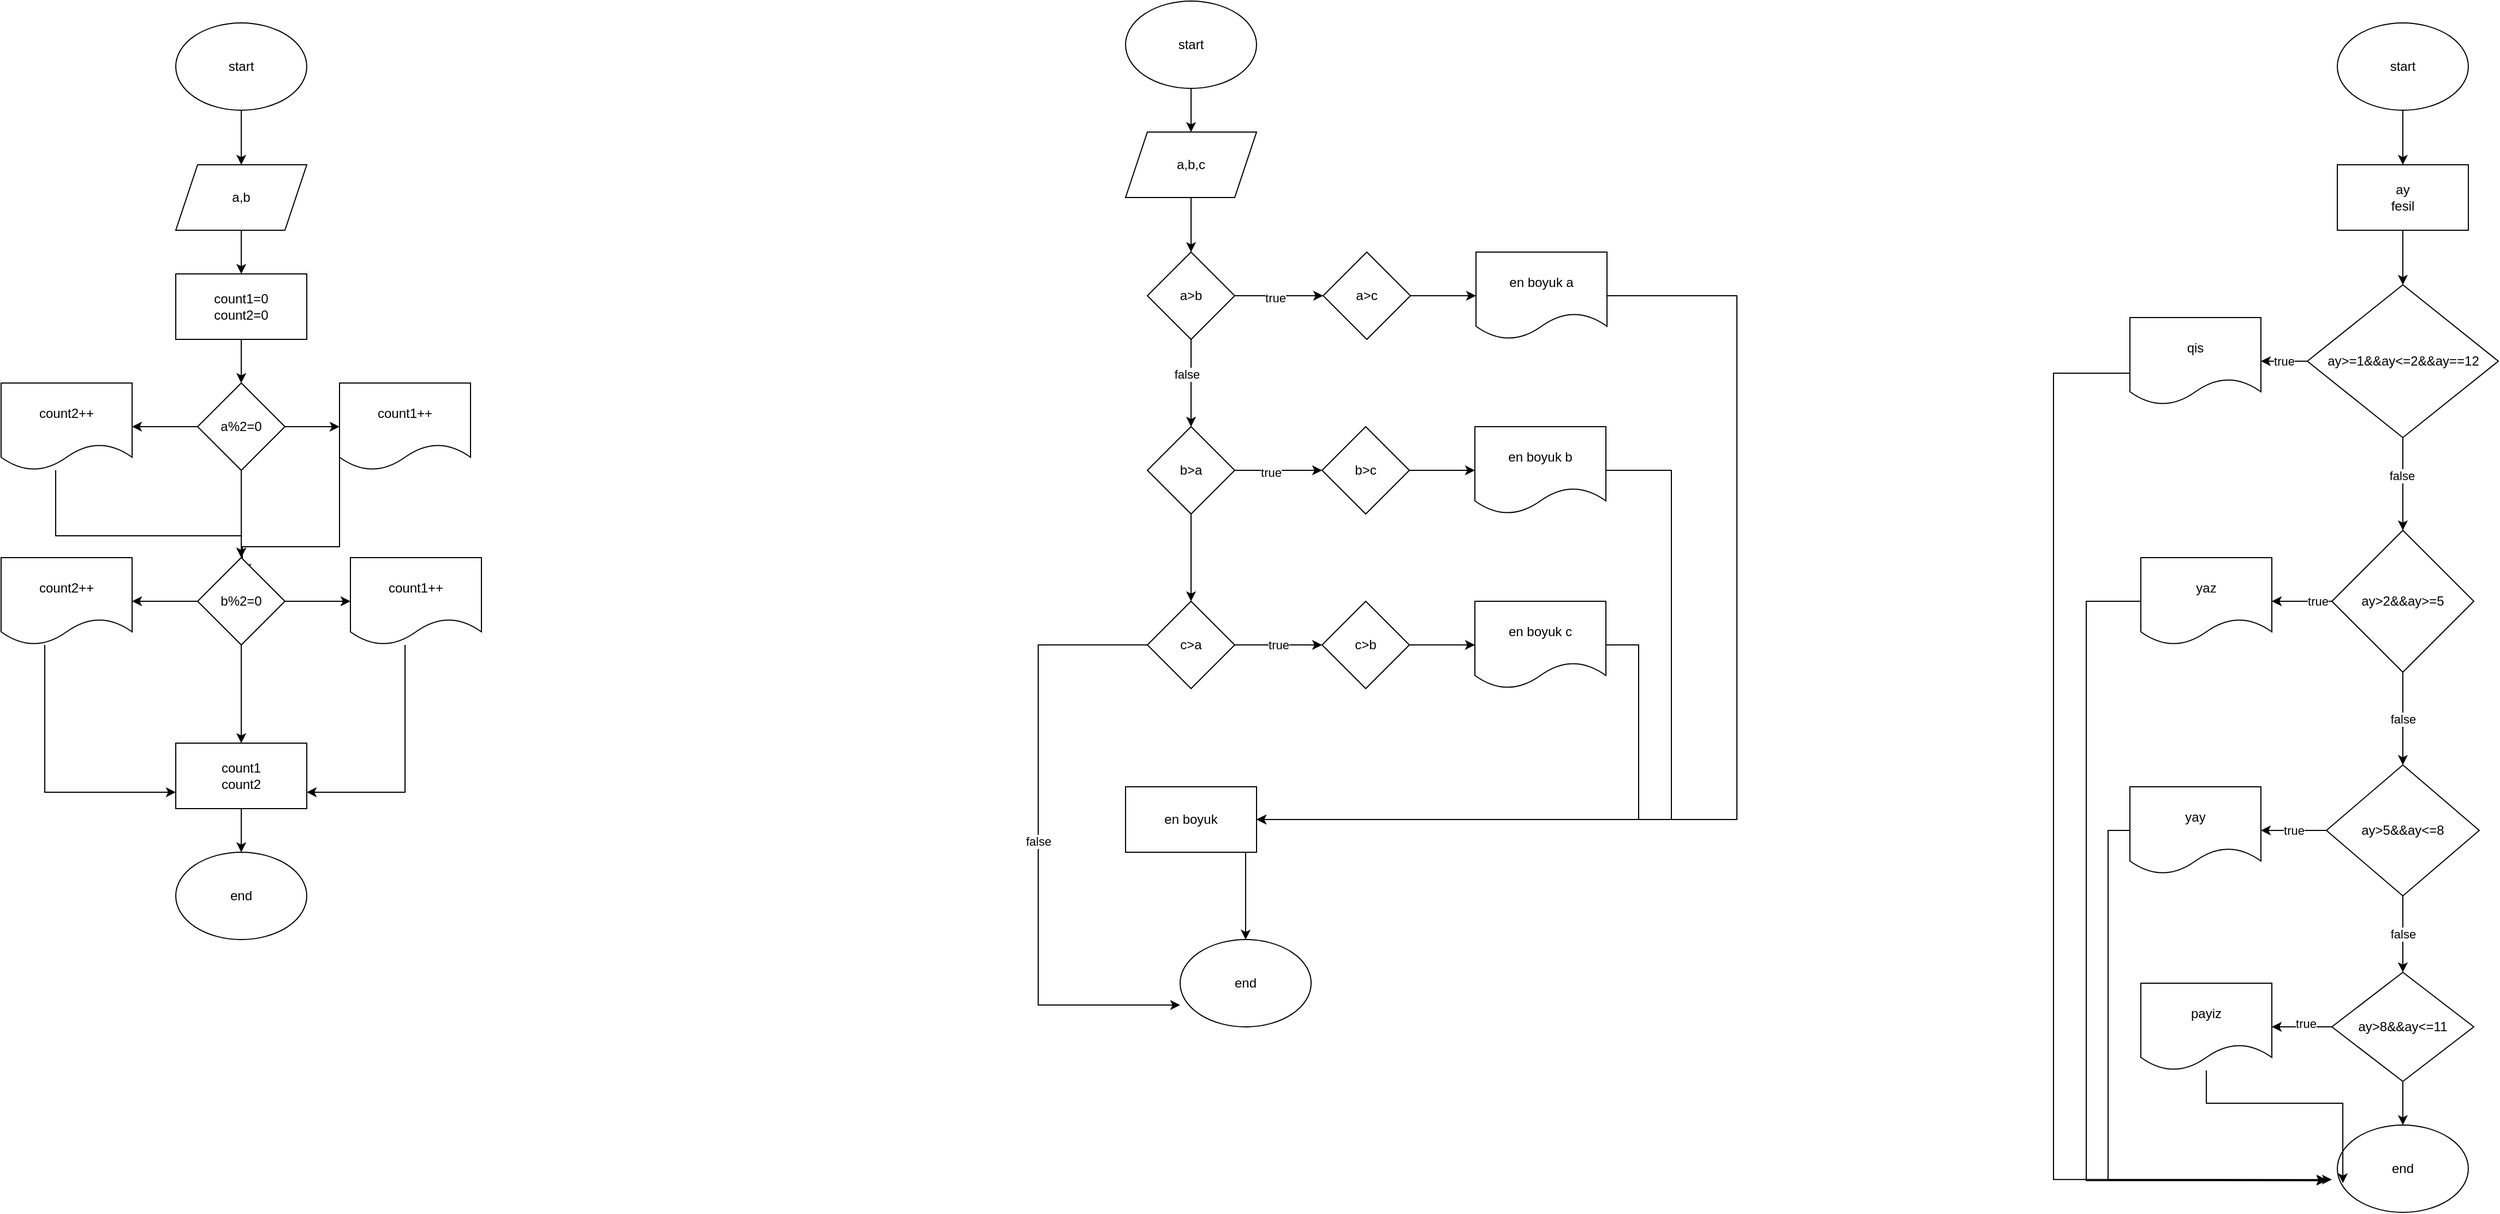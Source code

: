 <mxfile version="23.1.7" type="device">
  <diagram name="Sayfa -1" id="82AWTDzZPa46PBW4TiIS">
    <mxGraphModel dx="1750" dy="928" grid="1" gridSize="10" guides="1" tooltips="1" connect="1" arrows="1" fold="1" page="1" pageScale="1" pageWidth="827" pageHeight="1169" background="#ffffff" math="0" shadow="0">
      <root>
        <mxCell id="0" />
        <mxCell id="1" parent="0" />
        <mxCell id="LbVN08-uKuVy0fjeu9o5-3" value="" style="edgeStyle=orthogonalEdgeStyle;rounded=0;orthogonalLoop=1;jettySize=auto;html=1;" parent="1" source="LbVN08-uKuVy0fjeu9o5-1" target="LbVN08-uKuVy0fjeu9o5-2" edge="1">
          <mxGeometry relative="1" as="geometry" />
        </mxCell>
        <mxCell id="LbVN08-uKuVy0fjeu9o5-1" value="start" style="ellipse;whiteSpace=wrap;html=1;" parent="1" vertex="1">
          <mxGeometry x="300" y="30" width="120" height="80" as="geometry" />
        </mxCell>
        <mxCell id="LbVN08-uKuVy0fjeu9o5-5" value="" style="edgeStyle=orthogonalEdgeStyle;rounded=0;orthogonalLoop=1;jettySize=auto;html=1;" parent="1" source="LbVN08-uKuVy0fjeu9o5-2" target="LbVN08-uKuVy0fjeu9o5-4" edge="1">
          <mxGeometry relative="1" as="geometry" />
        </mxCell>
        <mxCell id="LbVN08-uKuVy0fjeu9o5-2" value="a,b" style="shape=parallelogram;perimeter=parallelogramPerimeter;whiteSpace=wrap;html=1;fixedSize=1;" parent="1" vertex="1">
          <mxGeometry x="300" y="160" width="120" height="60" as="geometry" />
        </mxCell>
        <mxCell id="LbVN08-uKuVy0fjeu9o5-7" value="" style="edgeStyle=orthogonalEdgeStyle;rounded=0;orthogonalLoop=1;jettySize=auto;html=1;" parent="1" source="LbVN08-uKuVy0fjeu9o5-4" target="LbVN08-uKuVy0fjeu9o5-6" edge="1">
          <mxGeometry relative="1" as="geometry" />
        </mxCell>
        <mxCell id="LbVN08-uKuVy0fjeu9o5-4" value="count1=0&lt;br&gt;count2=0" style="rounded=0;whiteSpace=wrap;html=1;" parent="1" vertex="1">
          <mxGeometry x="300" y="260" width="120" height="60" as="geometry" />
        </mxCell>
        <mxCell id="LbVN08-uKuVy0fjeu9o5-9" value="" style="edgeStyle=orthogonalEdgeStyle;rounded=0;orthogonalLoop=1;jettySize=auto;html=1;" parent="1" source="LbVN08-uKuVy0fjeu9o5-6" target="LbVN08-uKuVy0fjeu9o5-8" edge="1">
          <mxGeometry relative="1" as="geometry" />
        </mxCell>
        <mxCell id="LbVN08-uKuVy0fjeu9o5-11" value="" style="edgeStyle=orthogonalEdgeStyle;rounded=0;orthogonalLoop=1;jettySize=auto;html=1;" parent="1" source="LbVN08-uKuVy0fjeu9o5-6" target="LbVN08-uKuVy0fjeu9o5-10" edge="1">
          <mxGeometry relative="1" as="geometry" />
        </mxCell>
        <mxCell id="LbVN08-uKuVy0fjeu9o5-13" value="" style="edgeStyle=orthogonalEdgeStyle;rounded=0;orthogonalLoop=1;jettySize=auto;html=1;" parent="1" source="LbVN08-uKuVy0fjeu9o5-6" target="LbVN08-uKuVy0fjeu9o5-12" edge="1">
          <mxGeometry relative="1" as="geometry" />
        </mxCell>
        <mxCell id="LbVN08-uKuVy0fjeu9o5-6" value="a%2=0" style="rhombus;whiteSpace=wrap;html=1;rounded=0;" parent="1" vertex="1">
          <mxGeometry x="320" y="360" width="80" height="80" as="geometry" />
        </mxCell>
        <mxCell id="LbVN08-uKuVy0fjeu9o5-20" style="edgeStyle=orthogonalEdgeStyle;rounded=0;orthogonalLoop=1;jettySize=auto;html=1;entryX=0.5;entryY=0;entryDx=0;entryDy=0;" parent="1" edge="1">
          <mxGeometry relative="1" as="geometry">
            <mxPoint x="450" y="410" as="sourcePoint" />
            <mxPoint x="360" y="530" as="targetPoint" />
            <Array as="points">
              <mxPoint x="450" y="510" />
              <mxPoint x="361" y="510" />
            </Array>
          </mxGeometry>
        </mxCell>
        <mxCell id="LbVN08-uKuVy0fjeu9o5-8" value="count1++" style="shape=document;whiteSpace=wrap;html=1;boundedLbl=1;" parent="1" vertex="1">
          <mxGeometry x="450" y="360" width="120" height="80" as="geometry" />
        </mxCell>
        <mxCell id="LbVN08-uKuVy0fjeu9o5-22" style="edgeStyle=orthogonalEdgeStyle;rounded=0;orthogonalLoop=1;jettySize=auto;html=1;entryX=0.5;entryY=0;entryDx=0;entryDy=0;" parent="1" source="LbVN08-uKuVy0fjeu9o5-10" target="LbVN08-uKuVy0fjeu9o5-12" edge="1">
          <mxGeometry relative="1" as="geometry">
            <Array as="points">
              <mxPoint x="190" y="500" />
              <mxPoint x="360" y="500" />
            </Array>
          </mxGeometry>
        </mxCell>
        <mxCell id="LbVN08-uKuVy0fjeu9o5-10" value="count2++" style="shape=document;whiteSpace=wrap;html=1;boundedLbl=1;rounded=0;" parent="1" vertex="1">
          <mxGeometry x="140" y="360" width="120" height="80" as="geometry" />
        </mxCell>
        <mxCell id="LbVN08-uKuVy0fjeu9o5-15" value="" style="edgeStyle=orthogonalEdgeStyle;rounded=0;orthogonalLoop=1;jettySize=auto;html=1;" parent="1" source="LbVN08-uKuVy0fjeu9o5-12" target="LbVN08-uKuVy0fjeu9o5-14" edge="1">
          <mxGeometry relative="1" as="geometry" />
        </mxCell>
        <mxCell id="LbVN08-uKuVy0fjeu9o5-17" value="" style="edgeStyle=orthogonalEdgeStyle;rounded=0;orthogonalLoop=1;jettySize=auto;html=1;" parent="1" source="LbVN08-uKuVy0fjeu9o5-12" target="LbVN08-uKuVy0fjeu9o5-16" edge="1">
          <mxGeometry relative="1" as="geometry" />
        </mxCell>
        <mxCell id="LbVN08-uKuVy0fjeu9o5-19" value="" style="edgeStyle=orthogonalEdgeStyle;rounded=0;orthogonalLoop=1;jettySize=auto;html=1;" parent="1" source="LbVN08-uKuVy0fjeu9o5-12" target="LbVN08-uKuVy0fjeu9o5-18" edge="1">
          <mxGeometry relative="1" as="geometry" />
        </mxCell>
        <mxCell id="LbVN08-uKuVy0fjeu9o5-12" value="b%2=0" style="rhombus;whiteSpace=wrap;html=1;rounded=0;" parent="1" vertex="1">
          <mxGeometry x="320" y="520" width="80" height="80" as="geometry" />
        </mxCell>
        <mxCell id="LbVN08-uKuVy0fjeu9o5-23" style="edgeStyle=orthogonalEdgeStyle;rounded=0;orthogonalLoop=1;jettySize=auto;html=1;entryX=1;entryY=0.75;entryDx=0;entryDy=0;" parent="1" source="LbVN08-uKuVy0fjeu9o5-14" target="LbVN08-uKuVy0fjeu9o5-18" edge="1">
          <mxGeometry relative="1" as="geometry">
            <Array as="points">
              <mxPoint x="510" y="735" />
            </Array>
          </mxGeometry>
        </mxCell>
        <mxCell id="LbVN08-uKuVy0fjeu9o5-14" value="count1++" style="shape=document;whiteSpace=wrap;html=1;boundedLbl=1;rounded=0;" parent="1" vertex="1">
          <mxGeometry x="460" y="520" width="120" height="80" as="geometry" />
        </mxCell>
        <mxCell id="LbVN08-uKuVy0fjeu9o5-24" style="edgeStyle=orthogonalEdgeStyle;rounded=0;orthogonalLoop=1;jettySize=auto;html=1;entryX=0;entryY=0.75;entryDx=0;entryDy=0;" parent="1" source="LbVN08-uKuVy0fjeu9o5-16" target="LbVN08-uKuVy0fjeu9o5-18" edge="1">
          <mxGeometry relative="1" as="geometry">
            <Array as="points">
              <mxPoint x="180" y="735" />
            </Array>
          </mxGeometry>
        </mxCell>
        <mxCell id="LbVN08-uKuVy0fjeu9o5-16" value="count2++" style="shape=document;whiteSpace=wrap;html=1;boundedLbl=1;rounded=0;" parent="1" vertex="1">
          <mxGeometry x="140" y="520" width="120" height="80" as="geometry" />
        </mxCell>
        <mxCell id="LbVN08-uKuVy0fjeu9o5-26" value="" style="edgeStyle=orthogonalEdgeStyle;rounded=0;orthogonalLoop=1;jettySize=auto;html=1;" parent="1" source="LbVN08-uKuVy0fjeu9o5-18" target="LbVN08-uKuVy0fjeu9o5-25" edge="1">
          <mxGeometry relative="1" as="geometry" />
        </mxCell>
        <mxCell id="LbVN08-uKuVy0fjeu9o5-18" value="count1&lt;br&gt;count2" style="rounded=0;whiteSpace=wrap;html=1;" parent="1" vertex="1">
          <mxGeometry x="300" y="690" width="120" height="60" as="geometry" />
        </mxCell>
        <mxCell id="LbVN08-uKuVy0fjeu9o5-25" value="end" style="ellipse;whiteSpace=wrap;html=1;" parent="1" vertex="1">
          <mxGeometry x="300" y="790" width="120" height="80" as="geometry" />
        </mxCell>
        <mxCell id="LbVN08-uKuVy0fjeu9o5-29" value="" style="edgeStyle=orthogonalEdgeStyle;rounded=0;orthogonalLoop=1;jettySize=auto;html=1;" parent="1" source="LbVN08-uKuVy0fjeu9o5-27" target="LbVN08-uKuVy0fjeu9o5-28" edge="1">
          <mxGeometry relative="1" as="geometry" />
        </mxCell>
        <mxCell id="LbVN08-uKuVy0fjeu9o5-27" value="start" style="ellipse;whiteSpace=wrap;html=1;" parent="1" vertex="1">
          <mxGeometry x="1170" y="10" width="120" height="80" as="geometry" />
        </mxCell>
        <mxCell id="LbVN08-uKuVy0fjeu9o5-31" value="" style="edgeStyle=orthogonalEdgeStyle;rounded=0;orthogonalLoop=1;jettySize=auto;html=1;" parent="1" source="LbVN08-uKuVy0fjeu9o5-28" target="LbVN08-uKuVy0fjeu9o5-30" edge="1">
          <mxGeometry relative="1" as="geometry" />
        </mxCell>
        <mxCell id="LbVN08-uKuVy0fjeu9o5-28" value="a,b,c" style="shape=parallelogram;perimeter=parallelogramPerimeter;whiteSpace=wrap;html=1;fixedSize=1;" parent="1" vertex="1">
          <mxGeometry x="1170" y="130" width="120" height="60" as="geometry" />
        </mxCell>
        <mxCell id="LbVN08-uKuVy0fjeu9o5-33" value="" style="edgeStyle=orthogonalEdgeStyle;rounded=0;orthogonalLoop=1;jettySize=auto;html=1;" parent="1" source="LbVN08-uKuVy0fjeu9o5-30" target="LbVN08-uKuVy0fjeu9o5-32" edge="1">
          <mxGeometry relative="1" as="geometry" />
        </mxCell>
        <mxCell id="LbVN08-uKuVy0fjeu9o5-34" value="true" style="edgeLabel;html=1;align=center;verticalAlign=middle;resizable=0;points=[];" parent="LbVN08-uKuVy0fjeu9o5-33" vertex="1" connectable="0">
          <mxGeometry x="-0.101" y="-2" relative="1" as="geometry">
            <mxPoint as="offset" />
          </mxGeometry>
        </mxCell>
        <mxCell id="LbVN08-uKuVy0fjeu9o5-38" value="" style="edgeStyle=orthogonalEdgeStyle;rounded=0;orthogonalLoop=1;jettySize=auto;html=1;" parent="1" source="LbVN08-uKuVy0fjeu9o5-30" target="LbVN08-uKuVy0fjeu9o5-37" edge="1">
          <mxGeometry relative="1" as="geometry" />
        </mxCell>
        <mxCell id="LbVN08-uKuVy0fjeu9o5-39" value="false" style="edgeLabel;html=1;align=center;verticalAlign=middle;resizable=0;points=[];" parent="LbVN08-uKuVy0fjeu9o5-38" vertex="1" connectable="0">
          <mxGeometry x="-0.218" y="-4" relative="1" as="geometry">
            <mxPoint as="offset" />
          </mxGeometry>
        </mxCell>
        <mxCell id="LbVN08-uKuVy0fjeu9o5-30" value="a&amp;gt;b" style="rhombus;whiteSpace=wrap;html=1;" parent="1" vertex="1">
          <mxGeometry x="1190" y="240" width="80" height="80" as="geometry" />
        </mxCell>
        <mxCell id="LbVN08-uKuVy0fjeu9o5-36" value="" style="edgeStyle=orthogonalEdgeStyle;rounded=0;orthogonalLoop=1;jettySize=auto;html=1;" parent="1" source="LbVN08-uKuVy0fjeu9o5-32" target="LbVN08-uKuVy0fjeu9o5-35" edge="1">
          <mxGeometry relative="1" as="geometry" />
        </mxCell>
        <mxCell id="LbVN08-uKuVy0fjeu9o5-32" value="a&amp;gt;c" style="rhombus;whiteSpace=wrap;html=1;" parent="1" vertex="1">
          <mxGeometry x="1351" y="240" width="80" height="80" as="geometry" />
        </mxCell>
        <mxCell id="LbVN08-uKuVy0fjeu9o5-55" style="edgeStyle=orthogonalEdgeStyle;rounded=0;orthogonalLoop=1;jettySize=auto;html=1;entryX=1;entryY=0.5;entryDx=0;entryDy=0;" parent="1" source="LbVN08-uKuVy0fjeu9o5-35" target="LbVN08-uKuVy0fjeu9o5-53" edge="1">
          <mxGeometry relative="1" as="geometry">
            <Array as="points">
              <mxPoint x="1730" y="280" />
              <mxPoint x="1730" y="760" />
            </Array>
          </mxGeometry>
        </mxCell>
        <mxCell id="LbVN08-uKuVy0fjeu9o5-35" value="en boyuk a" style="shape=document;whiteSpace=wrap;html=1;boundedLbl=1;" parent="1" vertex="1">
          <mxGeometry x="1491" y="240" width="120" height="80" as="geometry" />
        </mxCell>
        <mxCell id="LbVN08-uKuVy0fjeu9o5-41" value="" style="edgeStyle=orthogonalEdgeStyle;rounded=0;orthogonalLoop=1;jettySize=auto;html=1;" parent="1" source="LbVN08-uKuVy0fjeu9o5-37" target="LbVN08-uKuVy0fjeu9o5-40" edge="1">
          <mxGeometry relative="1" as="geometry" />
        </mxCell>
        <mxCell id="LbVN08-uKuVy0fjeu9o5-44" value="true" style="edgeLabel;html=1;align=center;verticalAlign=middle;resizable=0;points=[];" parent="LbVN08-uKuVy0fjeu9o5-41" vertex="1" connectable="0">
          <mxGeometry x="-0.18" y="-2" relative="1" as="geometry">
            <mxPoint as="offset" />
          </mxGeometry>
        </mxCell>
        <mxCell id="LbVN08-uKuVy0fjeu9o5-46" value="" style="edgeStyle=orthogonalEdgeStyle;rounded=0;orthogonalLoop=1;jettySize=auto;html=1;" parent="1" source="LbVN08-uKuVy0fjeu9o5-37" target="LbVN08-uKuVy0fjeu9o5-45" edge="1">
          <mxGeometry relative="1" as="geometry" />
        </mxCell>
        <mxCell id="LbVN08-uKuVy0fjeu9o5-37" value="b&amp;gt;a" style="rhombus;whiteSpace=wrap;html=1;" parent="1" vertex="1">
          <mxGeometry x="1190" y="400" width="80" height="80" as="geometry" />
        </mxCell>
        <mxCell id="LbVN08-uKuVy0fjeu9o5-43" value="" style="edgeStyle=orthogonalEdgeStyle;rounded=0;orthogonalLoop=1;jettySize=auto;html=1;" parent="1" source="LbVN08-uKuVy0fjeu9o5-40" target="LbVN08-uKuVy0fjeu9o5-42" edge="1">
          <mxGeometry relative="1" as="geometry" />
        </mxCell>
        <mxCell id="LbVN08-uKuVy0fjeu9o5-40" value="b&amp;gt;c" style="rhombus;whiteSpace=wrap;html=1;" parent="1" vertex="1">
          <mxGeometry x="1350" y="400" width="80" height="80" as="geometry" />
        </mxCell>
        <mxCell id="LbVN08-uKuVy0fjeu9o5-56" style="edgeStyle=orthogonalEdgeStyle;rounded=0;orthogonalLoop=1;jettySize=auto;html=1;" parent="1" source="LbVN08-uKuVy0fjeu9o5-42" edge="1">
          <mxGeometry relative="1" as="geometry">
            <mxPoint x="1290" y="760" as="targetPoint" />
            <Array as="points">
              <mxPoint x="1670" y="440" />
              <mxPoint x="1670" y="760" />
            </Array>
          </mxGeometry>
        </mxCell>
        <mxCell id="LbVN08-uKuVy0fjeu9o5-42" value="en boyuk b" style="shape=document;whiteSpace=wrap;html=1;boundedLbl=1;" parent="1" vertex="1">
          <mxGeometry x="1490" y="400" width="120" height="80" as="geometry" />
        </mxCell>
        <mxCell id="LbVN08-uKuVy0fjeu9o5-50" value="true" style="edgeStyle=orthogonalEdgeStyle;rounded=0;orthogonalLoop=1;jettySize=auto;html=1;" parent="1" source="LbVN08-uKuVy0fjeu9o5-45" target="LbVN08-uKuVy0fjeu9o5-49" edge="1">
          <mxGeometry relative="1" as="geometry" />
        </mxCell>
        <mxCell id="LbVN08-uKuVy0fjeu9o5-45" value="c&amp;gt;a" style="rhombus;whiteSpace=wrap;html=1;" parent="1" vertex="1">
          <mxGeometry x="1190" y="560" width="80" height="80" as="geometry" />
        </mxCell>
        <mxCell id="LbVN08-uKuVy0fjeu9o5-52" value="" style="edgeStyle=orthogonalEdgeStyle;rounded=0;orthogonalLoop=1;jettySize=auto;html=1;" parent="1" source="LbVN08-uKuVy0fjeu9o5-49" target="LbVN08-uKuVy0fjeu9o5-51" edge="1">
          <mxGeometry relative="1" as="geometry" />
        </mxCell>
        <mxCell id="LbVN08-uKuVy0fjeu9o5-49" value="c&amp;gt;b" style="rhombus;whiteSpace=wrap;html=1;" parent="1" vertex="1">
          <mxGeometry x="1350" y="560" width="80" height="80" as="geometry" />
        </mxCell>
        <mxCell id="LbVN08-uKuVy0fjeu9o5-57" style="edgeStyle=orthogonalEdgeStyle;rounded=0;orthogonalLoop=1;jettySize=auto;html=1;" parent="1" source="LbVN08-uKuVy0fjeu9o5-51" target="LbVN08-uKuVy0fjeu9o5-58" edge="1">
          <mxGeometry relative="1" as="geometry">
            <mxPoint x="1290" y="760" as="targetPoint" />
            <Array as="points">
              <mxPoint x="1640" y="600" />
              <mxPoint x="1640" y="760" />
            </Array>
          </mxGeometry>
        </mxCell>
        <mxCell id="LbVN08-uKuVy0fjeu9o5-51" value="en boyuk c" style="shape=document;whiteSpace=wrap;html=1;boundedLbl=1;" parent="1" vertex="1">
          <mxGeometry x="1490" y="560" width="120" height="80" as="geometry" />
        </mxCell>
        <mxCell id="LbVN08-uKuVy0fjeu9o5-53" value="en boyuk" style="whiteSpace=wrap;html=1;" parent="1" vertex="1">
          <mxGeometry x="1170" y="730" width="120" height="60" as="geometry" />
        </mxCell>
        <mxCell id="LbVN08-uKuVy0fjeu9o5-58" value="end" style="ellipse;whiteSpace=wrap;html=1;" parent="1" vertex="1">
          <mxGeometry x="1220" y="870" width="120" height="80" as="geometry" />
        </mxCell>
        <mxCell id="LbVN08-uKuVy0fjeu9o5-59" value="false" style="edgeStyle=orthogonalEdgeStyle;rounded=0;orthogonalLoop=1;jettySize=auto;html=1;entryX=0;entryY=0.75;entryDx=0;entryDy=0;entryPerimeter=0;" parent="1" source="LbVN08-uKuVy0fjeu9o5-45" target="LbVN08-uKuVy0fjeu9o5-58" edge="1">
          <mxGeometry relative="1" as="geometry">
            <Array as="points">
              <mxPoint x="1090" y="600" />
              <mxPoint x="1090" y="930" />
            </Array>
          </mxGeometry>
        </mxCell>
        <mxCell id="LbVN08-uKuVy0fjeu9o5-62" value="" style="edgeStyle=orthogonalEdgeStyle;rounded=0;orthogonalLoop=1;jettySize=auto;html=1;" parent="1" source="LbVN08-uKuVy0fjeu9o5-60" target="LbVN08-uKuVy0fjeu9o5-61" edge="1">
          <mxGeometry relative="1" as="geometry" />
        </mxCell>
        <mxCell id="LbVN08-uKuVy0fjeu9o5-60" value="start" style="ellipse;whiteSpace=wrap;html=1;" parent="1" vertex="1">
          <mxGeometry x="2280" y="30" width="120" height="80" as="geometry" />
        </mxCell>
        <mxCell id="LbVN08-uKuVy0fjeu9o5-64" value="" style="edgeStyle=orthogonalEdgeStyle;rounded=0;orthogonalLoop=1;jettySize=auto;html=1;" parent="1" source="LbVN08-uKuVy0fjeu9o5-61" target="LbVN08-uKuVy0fjeu9o5-63" edge="1">
          <mxGeometry relative="1" as="geometry" />
        </mxCell>
        <mxCell id="LbVN08-uKuVy0fjeu9o5-61" value="ay&lt;br&gt;fesil" style="whiteSpace=wrap;html=1;" parent="1" vertex="1">
          <mxGeometry x="2280" y="160" width="120" height="60" as="geometry" />
        </mxCell>
        <mxCell id="LbVN08-uKuVy0fjeu9o5-66" value="true" style="edgeStyle=orthogonalEdgeStyle;rounded=0;orthogonalLoop=1;jettySize=auto;html=1;" parent="1" source="LbVN08-uKuVy0fjeu9o5-63" target="LbVN08-uKuVy0fjeu9o5-65" edge="1">
          <mxGeometry relative="1" as="geometry" />
        </mxCell>
        <mxCell id="LbVN08-uKuVy0fjeu9o5-68" value="" style="edgeStyle=orthogonalEdgeStyle;rounded=0;orthogonalLoop=1;jettySize=auto;html=1;" parent="1" source="LbVN08-uKuVy0fjeu9o5-63" target="LbVN08-uKuVy0fjeu9o5-67" edge="1">
          <mxGeometry relative="1" as="geometry" />
        </mxCell>
        <mxCell id="LbVN08-uKuVy0fjeu9o5-79" value="false" style="edgeLabel;html=1;align=center;verticalAlign=middle;resizable=0;points=[];" parent="LbVN08-uKuVy0fjeu9o5-68" vertex="1" connectable="0">
          <mxGeometry x="-0.176" y="-1" relative="1" as="geometry">
            <mxPoint as="offset" />
          </mxGeometry>
        </mxCell>
        <mxCell id="LbVN08-uKuVy0fjeu9o5-63" value="ay&amp;gt;=1&amp;amp;&amp;amp;ay&amp;lt;=2&amp;amp;&amp;amp;ay==12" style="rhombus;whiteSpace=wrap;html=1;" parent="1" vertex="1">
          <mxGeometry x="2252.5" y="270" width="175" height="140" as="geometry" />
        </mxCell>
        <mxCell id="LbVN08-uKuVy0fjeu9o5-84" style="edgeStyle=orthogonalEdgeStyle;rounded=0;orthogonalLoop=1;jettySize=auto;html=1;entryX=0;entryY=0.5;entryDx=0;entryDy=0;" parent="1" edge="1">
          <mxGeometry relative="1" as="geometry">
            <mxPoint x="2205" y="349.999" as="sourcePoint" />
            <mxPoint x="2275" y="1089.94" as="targetPoint" />
            <Array as="points">
              <mxPoint x="2020" y="351" />
              <mxPoint x="2020" y="1090" />
            </Array>
          </mxGeometry>
        </mxCell>
        <mxCell id="LbVN08-uKuVy0fjeu9o5-65" value="qis" style="shape=document;whiteSpace=wrap;html=1;boundedLbl=1;" parent="1" vertex="1">
          <mxGeometry x="2090" y="300" width="120" height="80" as="geometry" />
        </mxCell>
        <mxCell id="LbVN08-uKuVy0fjeu9o5-70" value="" style="edgeStyle=orthogonalEdgeStyle;rounded=0;orthogonalLoop=1;jettySize=auto;html=1;" parent="1" source="LbVN08-uKuVy0fjeu9o5-67" target="LbVN08-uKuVy0fjeu9o5-69" edge="1">
          <mxGeometry relative="1" as="geometry" />
        </mxCell>
        <mxCell id="LbVN08-uKuVy0fjeu9o5-80" value="true" style="edgeLabel;html=1;align=center;verticalAlign=middle;resizable=0;points=[];" parent="LbVN08-uKuVy0fjeu9o5-70" vertex="1" connectable="0">
          <mxGeometry x="-0.465" relative="1" as="geometry">
            <mxPoint x="1" as="offset" />
          </mxGeometry>
        </mxCell>
        <mxCell id="LbVN08-uKuVy0fjeu9o5-72" value="false" style="edgeStyle=orthogonalEdgeStyle;rounded=0;orthogonalLoop=1;jettySize=auto;html=1;" parent="1" source="LbVN08-uKuVy0fjeu9o5-67" target="LbVN08-uKuVy0fjeu9o5-71" edge="1">
          <mxGeometry relative="1" as="geometry" />
        </mxCell>
        <mxCell id="LbVN08-uKuVy0fjeu9o5-67" value="ay&amp;gt;2&amp;amp;&amp;amp;ay&amp;gt;=5" style="rhombus;whiteSpace=wrap;html=1;" parent="1" vertex="1">
          <mxGeometry x="2275" y="495" width="130" height="130" as="geometry" />
        </mxCell>
        <mxCell id="LbVN08-uKuVy0fjeu9o5-85" style="edgeStyle=orthogonalEdgeStyle;rounded=0;orthogonalLoop=1;jettySize=auto;html=1;" parent="1" source="LbVN08-uKuVy0fjeu9o5-69" edge="1">
          <mxGeometry relative="1" as="geometry">
            <mxPoint x="2270" y="1090.941" as="targetPoint" />
            <Array as="points">
              <mxPoint x="2050" y="560" />
              <mxPoint x="2050" y="1091" />
            </Array>
          </mxGeometry>
        </mxCell>
        <mxCell id="LbVN08-uKuVy0fjeu9o5-69" value="yaz" style="shape=document;whiteSpace=wrap;html=1;boundedLbl=1;" parent="1" vertex="1">
          <mxGeometry x="2100" y="520" width="120" height="80" as="geometry" />
        </mxCell>
        <mxCell id="LbVN08-uKuVy0fjeu9o5-74" value="true" style="edgeStyle=orthogonalEdgeStyle;rounded=0;orthogonalLoop=1;jettySize=auto;html=1;" parent="1" source="LbVN08-uKuVy0fjeu9o5-71" target="LbVN08-uKuVy0fjeu9o5-73" edge="1">
          <mxGeometry relative="1" as="geometry" />
        </mxCell>
        <mxCell id="LbVN08-uKuVy0fjeu9o5-76" value="false" style="edgeStyle=orthogonalEdgeStyle;rounded=0;orthogonalLoop=1;jettySize=auto;html=1;" parent="1" source="LbVN08-uKuVy0fjeu9o5-71" target="LbVN08-uKuVy0fjeu9o5-75" edge="1">
          <mxGeometry relative="1" as="geometry" />
        </mxCell>
        <mxCell id="LbVN08-uKuVy0fjeu9o5-71" value="ay&amp;gt;5&amp;amp;&amp;amp;ay&amp;lt;=8" style="rhombus;whiteSpace=wrap;html=1;" parent="1" vertex="1">
          <mxGeometry x="2270" y="710" width="140" height="120" as="geometry" />
        </mxCell>
        <mxCell id="LbVN08-uKuVy0fjeu9o5-86" style="edgeStyle=orthogonalEdgeStyle;rounded=0;orthogonalLoop=1;jettySize=auto;html=1;" parent="1" source="LbVN08-uKuVy0fjeu9o5-73" edge="1">
          <mxGeometry relative="1" as="geometry">
            <mxPoint x="2270" y="1090" as="targetPoint" />
            <Array as="points">
              <mxPoint x="2070" y="770" />
              <mxPoint x="2070" y="1090" />
            </Array>
          </mxGeometry>
        </mxCell>
        <mxCell id="LbVN08-uKuVy0fjeu9o5-73" value="yay" style="shape=document;whiteSpace=wrap;html=1;boundedLbl=1;" parent="1" vertex="1">
          <mxGeometry x="2090" y="730" width="120" height="80" as="geometry" />
        </mxCell>
        <mxCell id="LbVN08-uKuVy0fjeu9o5-78" value="" style="edgeStyle=orthogonalEdgeStyle;rounded=0;orthogonalLoop=1;jettySize=auto;html=1;" parent="1" source="LbVN08-uKuVy0fjeu9o5-75" target="LbVN08-uKuVy0fjeu9o5-77" edge="1">
          <mxGeometry relative="1" as="geometry" />
        </mxCell>
        <mxCell id="LbVN08-uKuVy0fjeu9o5-81" value="true" style="edgeLabel;html=1;align=center;verticalAlign=middle;resizable=0;points=[];" parent="LbVN08-uKuVy0fjeu9o5-78" vertex="1" connectable="0">
          <mxGeometry x="-0.08" y="-3" relative="1" as="geometry">
            <mxPoint x="1" as="offset" />
          </mxGeometry>
        </mxCell>
        <mxCell id="LbVN08-uKuVy0fjeu9o5-83" value="" style="edgeStyle=orthogonalEdgeStyle;rounded=0;orthogonalLoop=1;jettySize=auto;html=1;" parent="1" source="LbVN08-uKuVy0fjeu9o5-75" target="LbVN08-uKuVy0fjeu9o5-82" edge="1">
          <mxGeometry relative="1" as="geometry" />
        </mxCell>
        <mxCell id="LbVN08-uKuVy0fjeu9o5-75" value="ay&amp;gt;8&amp;amp;&amp;amp;ay&amp;lt;=11" style="rhombus;whiteSpace=wrap;html=1;" parent="1" vertex="1">
          <mxGeometry x="2275" y="900" width="130" height="100" as="geometry" />
        </mxCell>
        <mxCell id="LbVN08-uKuVy0fjeu9o5-77" value="payiz" style="shape=document;whiteSpace=wrap;html=1;boundedLbl=1;" parent="1" vertex="1">
          <mxGeometry x="2100" y="910" width="120" height="80" as="geometry" />
        </mxCell>
        <mxCell id="LbVN08-uKuVy0fjeu9o5-82" value="end" style="ellipse;whiteSpace=wrap;html=1;" parent="1" vertex="1">
          <mxGeometry x="2280" y="1040" width="120" height="80" as="geometry" />
        </mxCell>
        <mxCell id="LbVN08-uKuVy0fjeu9o5-87" style="edgeStyle=orthogonalEdgeStyle;rounded=0;orthogonalLoop=1;jettySize=auto;html=1;entryX=0.042;entryY=0.665;entryDx=0;entryDy=0;entryPerimeter=0;" parent="1" source="LbVN08-uKuVy0fjeu9o5-77" target="LbVN08-uKuVy0fjeu9o5-82" edge="1">
          <mxGeometry relative="1" as="geometry">
            <Array as="points">
              <mxPoint x="2160" y="1020" />
              <mxPoint x="2285" y="1020" />
            </Array>
          </mxGeometry>
        </mxCell>
      </root>
    </mxGraphModel>
  </diagram>
</mxfile>

